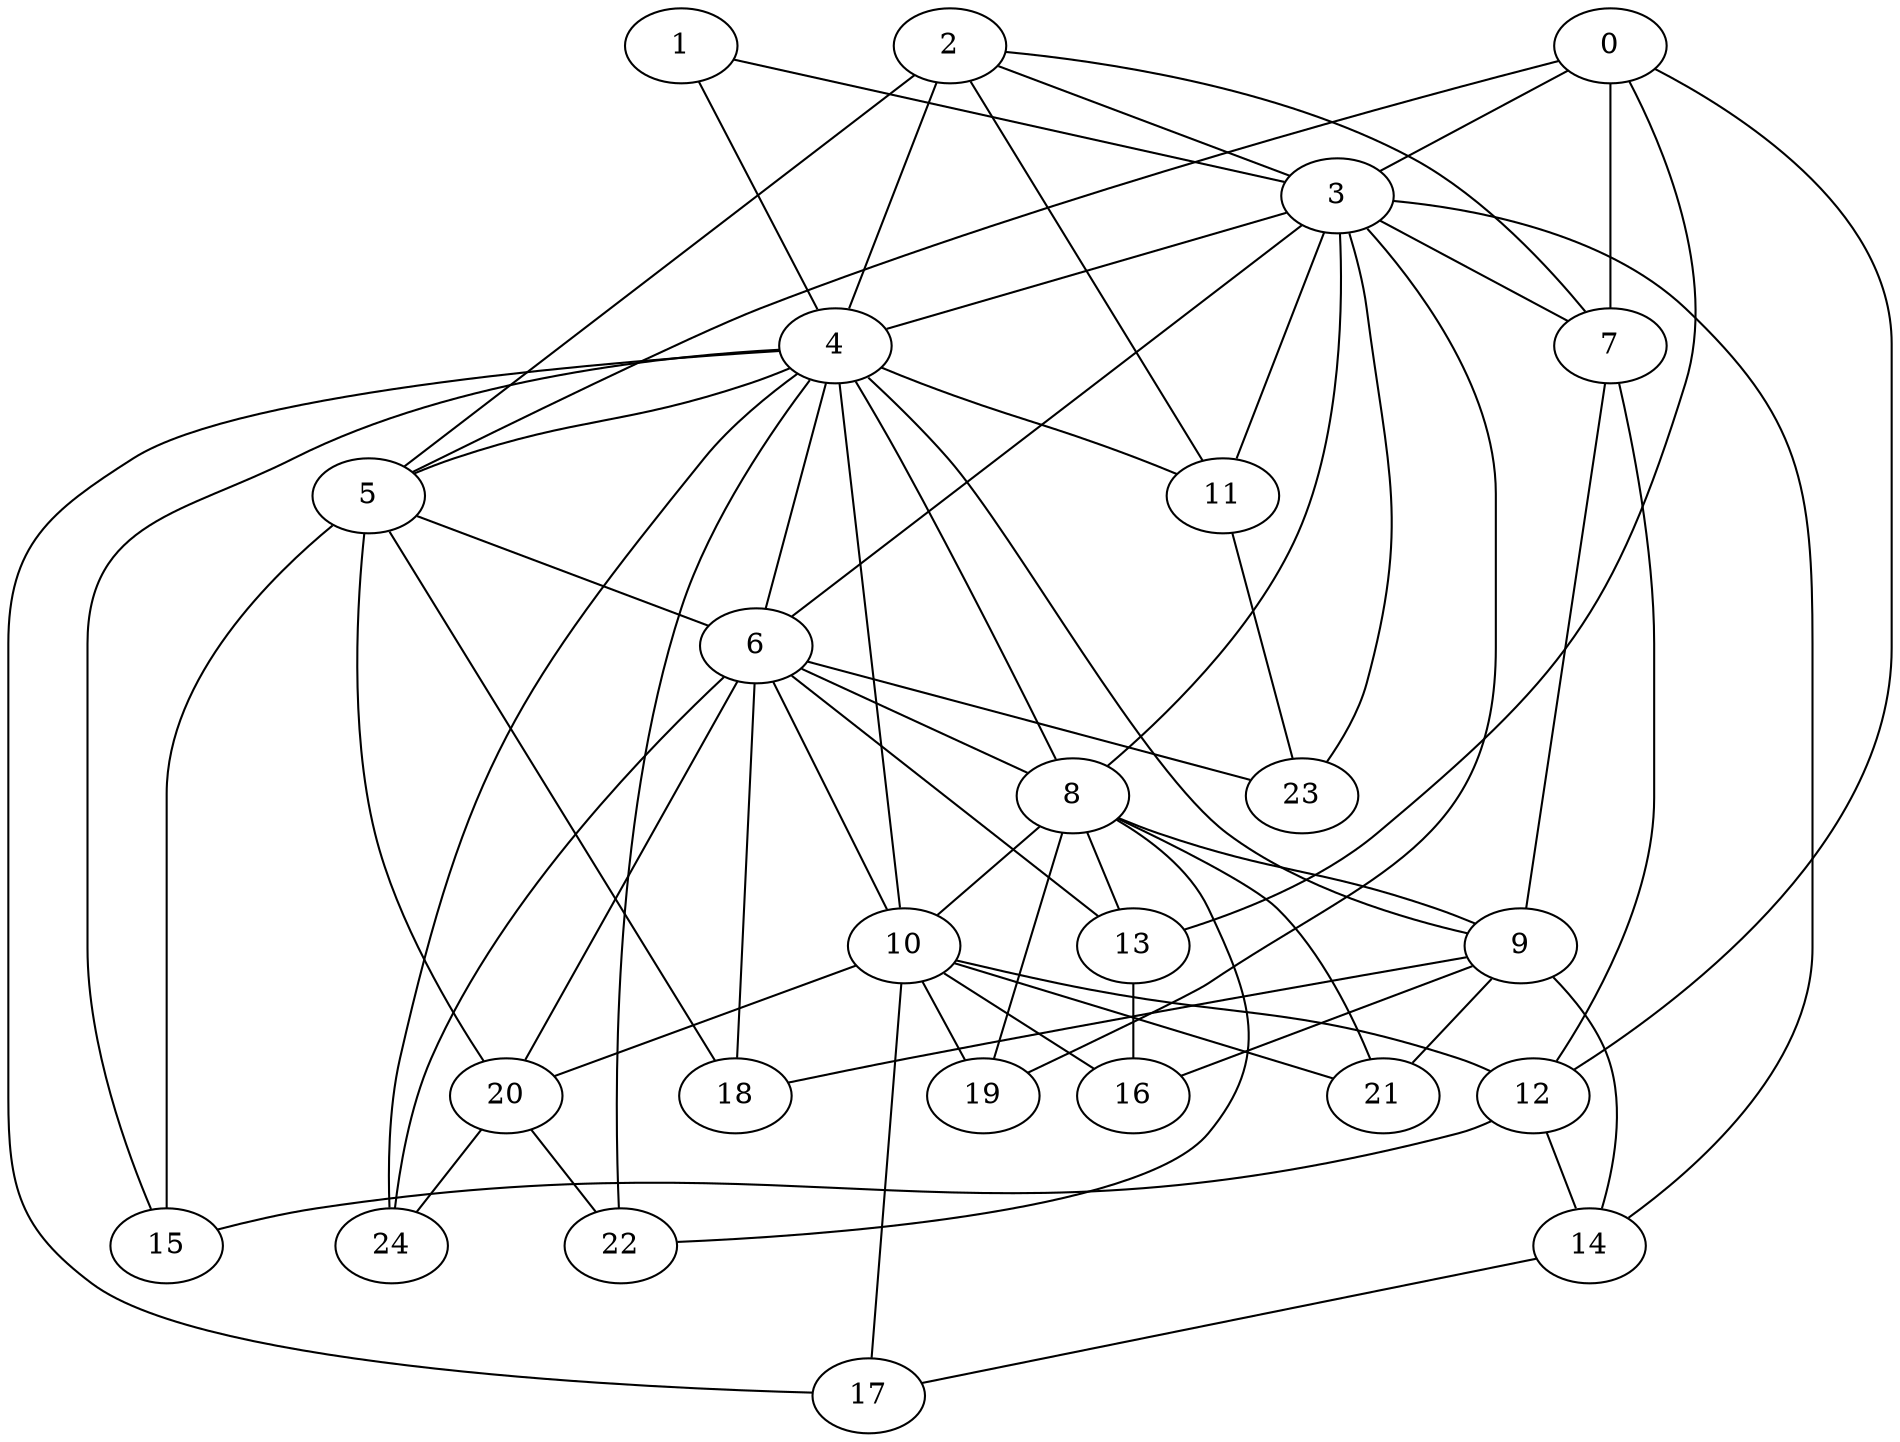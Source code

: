 strict graph "barabasi_albert_graph(25,3)" {
0;
1;
2;
3;
4;
5;
6;
7;
8;
9;
10;
11;
12;
13;
14;
15;
16;
17;
18;
19;
20;
21;
22;
23;
24;
0 -- 13  [is_available=True, prob="0.274493456828"];
0 -- 3  [is_available=True, prob="0.327502360239"];
0 -- 12  [is_available=True, prob="0.618017480698"];
0 -- 5  [is_available=True, prob="0.17315171335"];
0 -- 7  [is_available=True, prob="0.990536651388"];
1 -- 3  [is_available=True, prob="0.199451021063"];
1 -- 4  [is_available=True, prob="0.561452509227"];
2 -- 11  [is_available=True, prob="0.71895339753"];
2 -- 3  [is_available=True, prob="1.0"];
2 -- 4  [is_available=True, prob="1.0"];
2 -- 5  [is_available=True, prob="0.0194396498444"];
2 -- 7  [is_available=True, prob="1.0"];
3 -- 4  [is_available=True, prob="0.444420934145"];
3 -- 6  [is_available=True, prob="0.379260049526"];
3 -- 7  [is_available=True, prob="0.966916007843"];
3 -- 8  [is_available=True, prob="0.400873824371"];
3 -- 11  [is_available=True, prob="0.416244139761"];
3 -- 14  [is_available=True, prob="0.452453767666"];
3 -- 19  [is_available=True, prob="0.935678184202"];
3 -- 23  [is_available=True, prob="0.609263735944"];
4 -- 5  [is_available=True, prob="0.864722280196"];
4 -- 6  [is_available=True, prob="0.00619070042859"];
4 -- 8  [is_available=True, prob="0.694329813212"];
4 -- 9  [is_available=True, prob="0.862129162095"];
4 -- 10  [is_available=True, prob="0.702003930938"];
4 -- 11  [is_available=True, prob="0.235201311826"];
4 -- 15  [is_available=True, prob="0.0731954765047"];
4 -- 17  [is_available=True, prob="1.0"];
4 -- 22  [is_available=True, prob="0.783685495159"];
4 -- 24  [is_available=True, prob="1.0"];
5 -- 6  [is_available=True, prob="0.661401904426"];
5 -- 15  [is_available=True, prob="0.291802393077"];
5 -- 18  [is_available=True, prob="0.427663649152"];
5 -- 20  [is_available=True, prob="0.0279062159092"];
6 -- 8  [is_available=True, prob="0.248134596428"];
6 -- 10  [is_available=True, prob="0.916440577669"];
6 -- 13  [is_available=True, prob="0.079385415166"];
6 -- 18  [is_available=True, prob="0.117840165823"];
6 -- 20  [is_available=True, prob="1.0"];
6 -- 23  [is_available=True, prob="0.538186940245"];
6 -- 24  [is_available=True, prob="0.613466263853"];
7 -- 9  [is_available=True, prob="0.194111890459"];
7 -- 12  [is_available=True, prob="1.0"];
8 -- 9  [is_available=True, prob="0.534957450772"];
8 -- 10  [is_available=True, prob="1.0"];
8 -- 13  [is_available=True, prob="0.772622821031"];
8 -- 19  [is_available=True, prob="1.0"];
8 -- 21  [is_available=True, prob="0.590284256627"];
8 -- 22  [is_available=True, prob="0.621277101646"];
9 -- 14  [is_available=True, prob="1.0"];
9 -- 16  [is_available=True, prob="0.143469773928"];
9 -- 18  [is_available=True, prob="1.0"];
9 -- 21  [is_available=True, prob="0.932936255524"];
10 -- 12  [is_available=True, prob="0.610652962045"];
10 -- 16  [is_available=True, prob="0.835858849499"];
10 -- 17  [is_available=True, prob="0.284911458911"];
10 -- 19  [is_available=True, prob="0.264629940505"];
10 -- 20  [is_available=True, prob="0.642892225613"];
10 -- 21  [is_available=True, prob="1.0"];
11 -- 23  [is_available=True, prob="0.70712981335"];
12 -- 15  [is_available=True, prob="1.0"];
12 -- 14  [is_available=True, prob="0.700745199793"];
13 -- 16  [is_available=True, prob="0.732130855932"];
14 -- 17  [is_available=True, prob="0.687814518466"];
20 -- 24  [is_available=True, prob="0.596651769423"];
20 -- 22  [is_available=True, prob="0.711714549977"];
}
